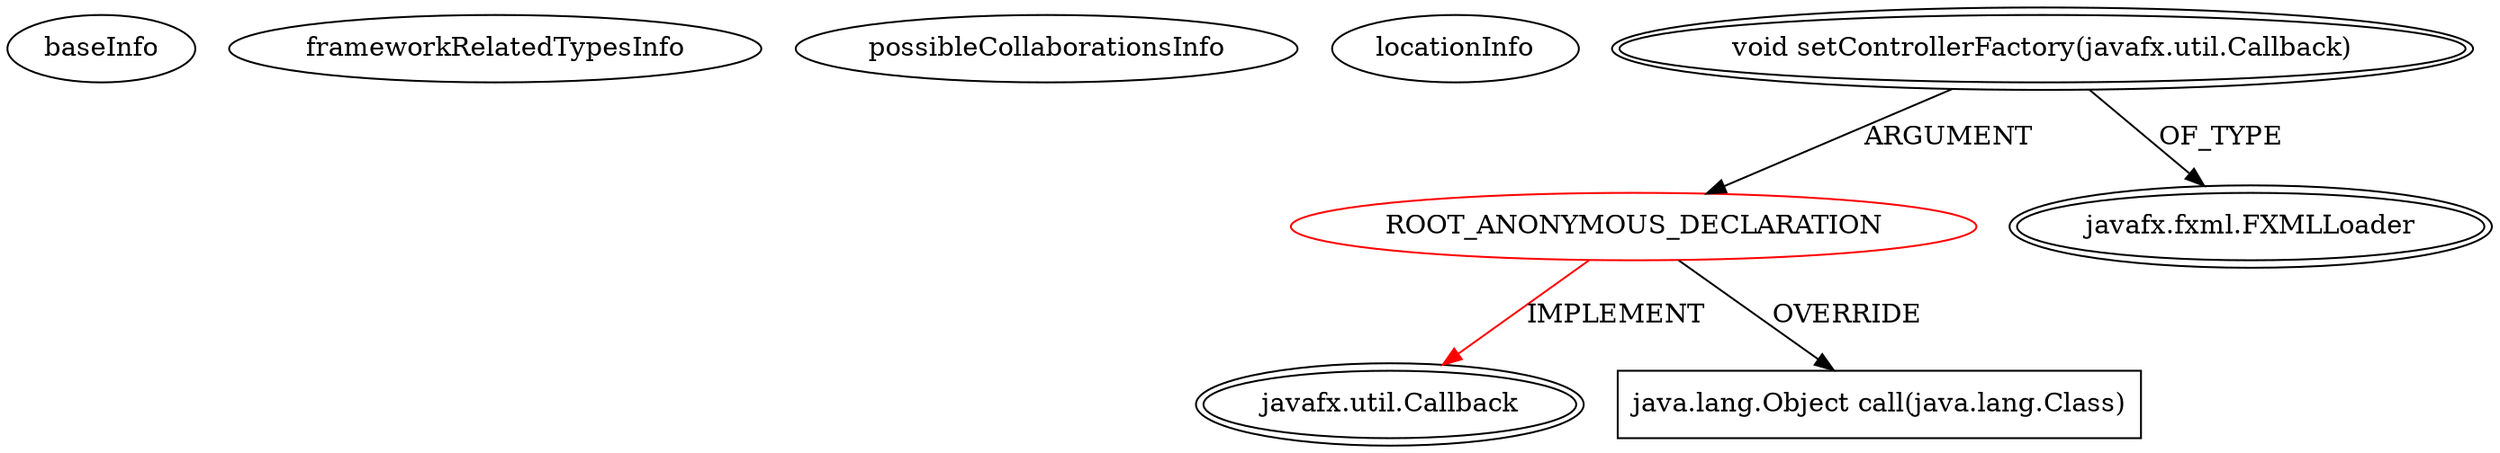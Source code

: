 digraph {
baseInfo[graphId=253,category="extension_graph",isAnonymous=true,possibleRelation=false]
frameworkRelatedTypesInfo[0="javafx.util.Callback"]
possibleCollaborationsInfo[]
locationInfo[projectName="ChroniX6x-TippFX",filePath="/ChroniX6x-TippFX/TippFX-master/TippFX/src/main/java/de/hoffit/tippfx/FXMLLoaderProducer.java",contextSignature="javafx.fxml.FXMLLoader createLoader()",graphId="253"]
0[label="ROOT_ANONYMOUS_DECLARATION",vertexType="ROOT_ANONYMOUS_DECLARATION",isFrameworkType=false,color=red]
1[label="javafx.util.Callback",vertexType="FRAMEWORK_INTERFACE_TYPE",isFrameworkType=true,peripheries=2]
2[label="void setControllerFactory(javafx.util.Callback)",vertexType="OUTSIDE_CALL",isFrameworkType=true,peripheries=2]
3[label="javafx.fxml.FXMLLoader",vertexType="FRAMEWORK_CLASS_TYPE",isFrameworkType=true,peripheries=2]
4[label="java.lang.Object call(java.lang.Class)",vertexType="OVERRIDING_METHOD_DECLARATION",isFrameworkType=false,shape=box]
0->1[label="IMPLEMENT",color=red]
2->0[label="ARGUMENT"]
2->3[label="OF_TYPE"]
0->4[label="OVERRIDE"]
}
